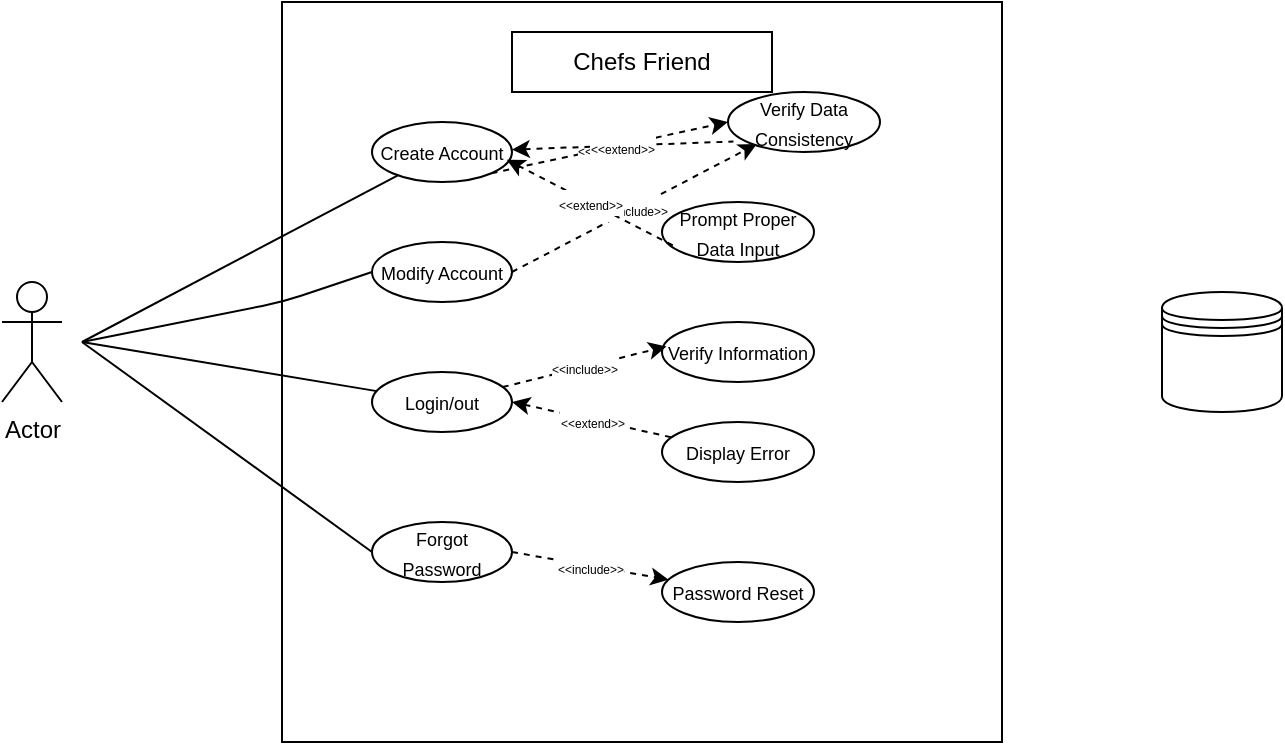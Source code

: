 <mxfile version="14.4.3" type="github">
  <diagram id="d0O2t0l7nCjJ0RANhwD6" name="Page-1">
    <mxGraphModel dx="982" dy="550" grid="1" gridSize="10" guides="1" tooltips="1" connect="1" arrows="1" fold="1" page="1" pageScale="1" pageWidth="827" pageHeight="1169" math="0" shadow="0">
      <root>
        <mxCell id="0" />
        <mxCell id="1" parent="0" />
        <mxCell id="uHFLuxaYbByMKSDUNxEg-1" value="Actor" style="shape=umlActor;verticalLabelPosition=bottom;verticalAlign=top;html=1;outlineConnect=0;" parent="1" vertex="1">
          <mxGeometry x="70" y="190" width="30" height="60" as="geometry" />
        </mxCell>
        <mxCell id="uHFLuxaYbByMKSDUNxEg-2" value="" style="rounded=0;whiteSpace=wrap;html=1;" parent="1" vertex="1">
          <mxGeometry x="210" y="50" width="360" height="370" as="geometry" />
        </mxCell>
        <mxCell id="uHFLuxaYbByMKSDUNxEg-4" value="" style="rounded=0;whiteSpace=wrap;html=1;" parent="1" vertex="1">
          <mxGeometry x="325" y="65" width="130" height="30" as="geometry" />
        </mxCell>
        <mxCell id="uHFLuxaYbByMKSDUNxEg-5" value="Chefs Friend" style="text;html=1;strokeColor=none;fillColor=none;align=center;verticalAlign=middle;whiteSpace=wrap;rounded=0;" parent="1" vertex="1">
          <mxGeometry x="347" y="70" width="86" height="20" as="geometry" />
        </mxCell>
        <mxCell id="xsGUAwIPjq5T2tPu7MOI-1" value="&lt;font style=&quot;font-size: 9px&quot;&gt;Create Account&lt;/font&gt;" style="ellipse;whiteSpace=wrap;html=1;" vertex="1" parent="1">
          <mxGeometry x="255" y="110" width="70" height="30" as="geometry" />
        </mxCell>
        <mxCell id="xsGUAwIPjq5T2tPu7MOI-3" value="" style="endArrow=none;html=1;" edge="1" parent="1" target="xsGUAwIPjq5T2tPu7MOI-1">
          <mxGeometry width="50" height="50" relative="1" as="geometry">
            <mxPoint x="110" y="220" as="sourcePoint" />
            <mxPoint x="180" y="170" as="targetPoint" />
          </mxGeometry>
        </mxCell>
        <mxCell id="xsGUAwIPjq5T2tPu7MOI-8" value="&lt;font style=&quot;font-size: 9px&quot;&gt;Login/out&lt;/font&gt;" style="ellipse;whiteSpace=wrap;html=1;" vertex="1" parent="1">
          <mxGeometry x="255" y="235" width="70" height="30" as="geometry" />
        </mxCell>
        <mxCell id="xsGUAwIPjq5T2tPu7MOI-9" value="&lt;font style=&quot;font-size: 9px&quot;&gt;Modify Account&lt;/font&gt;" style="ellipse;whiteSpace=wrap;html=1;" vertex="1" parent="1">
          <mxGeometry x="255" y="170" width="70" height="30" as="geometry" />
        </mxCell>
        <mxCell id="xsGUAwIPjq5T2tPu7MOI-10" value="" style="endArrow=none;html=1;" edge="1" parent="1" target="xsGUAwIPjq5T2tPu7MOI-8">
          <mxGeometry width="50" height="50" relative="1" as="geometry">
            <mxPoint x="110" y="220" as="sourcePoint" />
            <mxPoint x="269.551" y="155.298" as="targetPoint" />
            <Array as="points" />
          </mxGeometry>
        </mxCell>
        <mxCell id="xsGUAwIPjq5T2tPu7MOI-11" value="" style="endArrow=none;html=1;entryX=0;entryY=0.5;entryDx=0;entryDy=0;" edge="1" parent="1" target="xsGUAwIPjq5T2tPu7MOI-9">
          <mxGeometry width="50" height="50" relative="1" as="geometry">
            <mxPoint x="110" y="220" as="sourcePoint" />
            <mxPoint x="262.952" y="191.03" as="targetPoint" />
            <Array as="points">
              <mxPoint x="210" y="200" />
            </Array>
          </mxGeometry>
        </mxCell>
        <mxCell id="xsGUAwIPjq5T2tPu7MOI-13" value="&lt;font style=&quot;font-size: 9px&quot;&gt;Verify Information&lt;/font&gt;" style="ellipse;whiteSpace=wrap;html=1;" vertex="1" parent="1">
          <mxGeometry x="400" y="210" width="76" height="30" as="geometry" />
        </mxCell>
        <mxCell id="xsGUAwIPjq5T2tPu7MOI-14" value="&lt;font style=&quot;font-size: 6px&quot;&gt;&amp;lt;&amp;lt;include&amp;gt;&amp;gt;&lt;/font&gt;" style="endArrow=classic;dashed=1;html=1;entryX=0.03;entryY=0.407;entryDx=0;entryDy=0;entryPerimeter=0;startArrow=none;startFill=0;endFill=1;" edge="1" parent="1" source="xsGUAwIPjq5T2tPu7MOI-8" target="xsGUAwIPjq5T2tPu7MOI-13">
          <mxGeometry width="50" height="50" relative="1" as="geometry">
            <mxPoint x="230" y="360" as="sourcePoint" />
            <mxPoint x="280" y="310" as="targetPoint" />
          </mxGeometry>
        </mxCell>
        <mxCell id="xsGUAwIPjq5T2tPu7MOI-16" value="&lt;font style=&quot;font-size: 9px&quot;&gt;Display Error&lt;/font&gt;" style="ellipse;whiteSpace=wrap;html=1;" vertex="1" parent="1">
          <mxGeometry x="400" y="260" width="76" height="30" as="geometry" />
        </mxCell>
        <mxCell id="xsGUAwIPjq5T2tPu7MOI-17" value="&lt;font style=&quot;font-size: 6px&quot;&gt;&amp;lt;&amp;lt;extend&amp;gt;&amp;gt;&lt;/font&gt;" style="endArrow=none;dashed=1;html=1;exitX=1;exitY=0.5;exitDx=0;exitDy=0;startArrow=classic;startFill=1;" edge="1" parent="1" source="xsGUAwIPjq5T2tPu7MOI-8" target="xsGUAwIPjq5T2tPu7MOI-16">
          <mxGeometry width="50" height="50" relative="1" as="geometry">
            <mxPoint x="230" y="300" as="sourcePoint" />
            <mxPoint x="280" y="250" as="targetPoint" />
          </mxGeometry>
        </mxCell>
        <mxCell id="xsGUAwIPjq5T2tPu7MOI-20" value="&lt;font style=&quot;font-size: 9px&quot;&gt;Verify Data Consistency&lt;/font&gt;" style="ellipse;whiteSpace=wrap;html=1;" vertex="1" parent="1">
          <mxGeometry x="433" y="95" width="76" height="30" as="geometry" />
        </mxCell>
        <mxCell id="xsGUAwIPjq5T2tPu7MOI-22" value="&lt;font style=&quot;font-size: 6px&quot;&gt;&amp;lt;&amp;lt;include&amp;gt;&amp;gt;&lt;/font&gt;" style="endArrow=classic;dashed=1;html=1;entryX=0.189;entryY=0.868;entryDx=0;entryDy=0;entryPerimeter=0;startArrow=none;startFill=0;endFill=1;exitX=1;exitY=0.5;exitDx=0;exitDy=0;" edge="1" parent="1" source="xsGUAwIPjq5T2tPu7MOI-9" target="xsGUAwIPjq5T2tPu7MOI-20">
          <mxGeometry width="50" height="50" relative="1" as="geometry">
            <mxPoint x="318.05" y="180.304" as="sourcePoint" />
            <mxPoint x="400" y="160.0" as="targetPoint" />
          </mxGeometry>
        </mxCell>
        <mxCell id="xsGUAwIPjq5T2tPu7MOI-23" value="&lt;font style=&quot;font-size: 6px&quot;&gt;&amp;lt;&amp;lt;include&amp;gt;&amp;gt;&lt;/font&gt;" style="endArrow=classic;dashed=1;html=1;entryX=0;entryY=0.5;entryDx=0;entryDy=0;startArrow=none;startFill=0;endFill=1;exitX=1;exitY=1;exitDx=0;exitDy=0;" edge="1" parent="1" source="xsGUAwIPjq5T2tPu7MOI-1" target="xsGUAwIPjq5T2tPu7MOI-20">
          <mxGeometry width="50" height="50" relative="1" as="geometry">
            <mxPoint x="340.33" y="262.514" as="sourcePoint" />
            <mxPoint x="422.28" y="242.21" as="targetPoint" />
          </mxGeometry>
        </mxCell>
        <mxCell id="xsGUAwIPjq5T2tPu7MOI-24" value="&lt;font style=&quot;font-size: 9px&quot;&gt;Prompt Proper Data Input&lt;/font&gt;" style="ellipse;whiteSpace=wrap;html=1;" vertex="1" parent="1">
          <mxGeometry x="400" y="150" width="76" height="30" as="geometry" />
        </mxCell>
        <mxCell id="xsGUAwIPjq5T2tPu7MOI-25" value="&lt;font style=&quot;font-size: 6px&quot;&gt;&amp;lt;&amp;lt;extend&amp;gt;&amp;gt;&lt;/font&gt;" style="endArrow=none;dashed=1;html=1;exitX=0.963;exitY=0.63;exitDx=0;exitDy=0;startArrow=classic;startFill=1;entryX=0.082;entryY=0.735;entryDx=0;entryDy=0;entryPerimeter=0;exitPerimeter=0;" edge="1" parent="1" source="xsGUAwIPjq5T2tPu7MOI-1" target="xsGUAwIPjq5T2tPu7MOI-24">
          <mxGeometry width="50" height="50" relative="1" as="geometry">
            <mxPoint x="320" y="150" as="sourcePoint" />
            <mxPoint x="399.786" y="167.713" as="targetPoint" />
          </mxGeometry>
        </mxCell>
        <mxCell id="xsGUAwIPjq5T2tPu7MOI-26" value="&lt;font style=&quot;font-size: 6px&quot;&gt;&amp;lt;&amp;lt;extend&amp;gt;&amp;gt;&lt;/font&gt;" style="endArrow=none;dashed=1;html=1;startArrow=classic;startFill=1;entryX=0.036;entryY=0.825;entryDx=0;entryDy=0;entryPerimeter=0;" edge="1" parent="1" source="xsGUAwIPjq5T2tPu7MOI-1" target="xsGUAwIPjq5T2tPu7MOI-20">
          <mxGeometry width="50" height="50" relative="1" as="geometry">
            <mxPoint x="332.41" y="138.9" as="sourcePoint" />
            <mxPoint x="416.232" y="182.05" as="targetPoint" />
          </mxGeometry>
        </mxCell>
        <mxCell id="xsGUAwIPjq5T2tPu7MOI-27" value="&lt;font style=&quot;font-size: 9px&quot;&gt;Forgot Password&lt;/font&gt;" style="ellipse;whiteSpace=wrap;html=1;" vertex="1" parent="1">
          <mxGeometry x="255" y="310" width="70" height="30" as="geometry" />
        </mxCell>
        <mxCell id="xsGUAwIPjq5T2tPu7MOI-28" value="" style="endArrow=none;html=1;entryX=0;entryY=0.5;entryDx=0;entryDy=0;" edge="1" parent="1" target="xsGUAwIPjq5T2tPu7MOI-27">
          <mxGeometry width="50" height="50" relative="1" as="geometry">
            <mxPoint x="110" y="220" as="sourcePoint" />
            <mxPoint x="267.38" y="254.563" as="targetPoint" />
            <Array as="points" />
          </mxGeometry>
        </mxCell>
        <mxCell id="xsGUAwIPjq5T2tPu7MOI-29" value="&lt;font style=&quot;font-size: 6px&quot;&gt;&amp;lt;&amp;lt;include&amp;gt;&amp;gt;&lt;/font&gt;" style="endArrow=classic;dashed=1;html=1;startArrow=none;startFill=0;endFill=1;exitX=1;exitY=0.5;exitDx=0;exitDy=0;" edge="1" parent="1" source="xsGUAwIPjq5T2tPu7MOI-27" target="xsGUAwIPjq5T2tPu7MOI-30">
          <mxGeometry width="50" height="50" relative="1" as="geometry">
            <mxPoint x="330.33" y="252.514" as="sourcePoint" />
            <mxPoint x="412.28" y="232.21" as="targetPoint" />
          </mxGeometry>
        </mxCell>
        <mxCell id="xsGUAwIPjq5T2tPu7MOI-30" value="&lt;font style=&quot;font-size: 9px&quot;&gt;Password Reset&lt;/font&gt;" style="ellipse;whiteSpace=wrap;html=1;" vertex="1" parent="1">
          <mxGeometry x="400" y="330" width="76" height="30" as="geometry" />
        </mxCell>
        <mxCell id="xsGUAwIPjq5T2tPu7MOI-31" value="" style="shape=datastore;whiteSpace=wrap;html=1;" vertex="1" parent="1">
          <mxGeometry x="650" y="195" width="60" height="60" as="geometry" />
        </mxCell>
      </root>
    </mxGraphModel>
  </diagram>
</mxfile>
